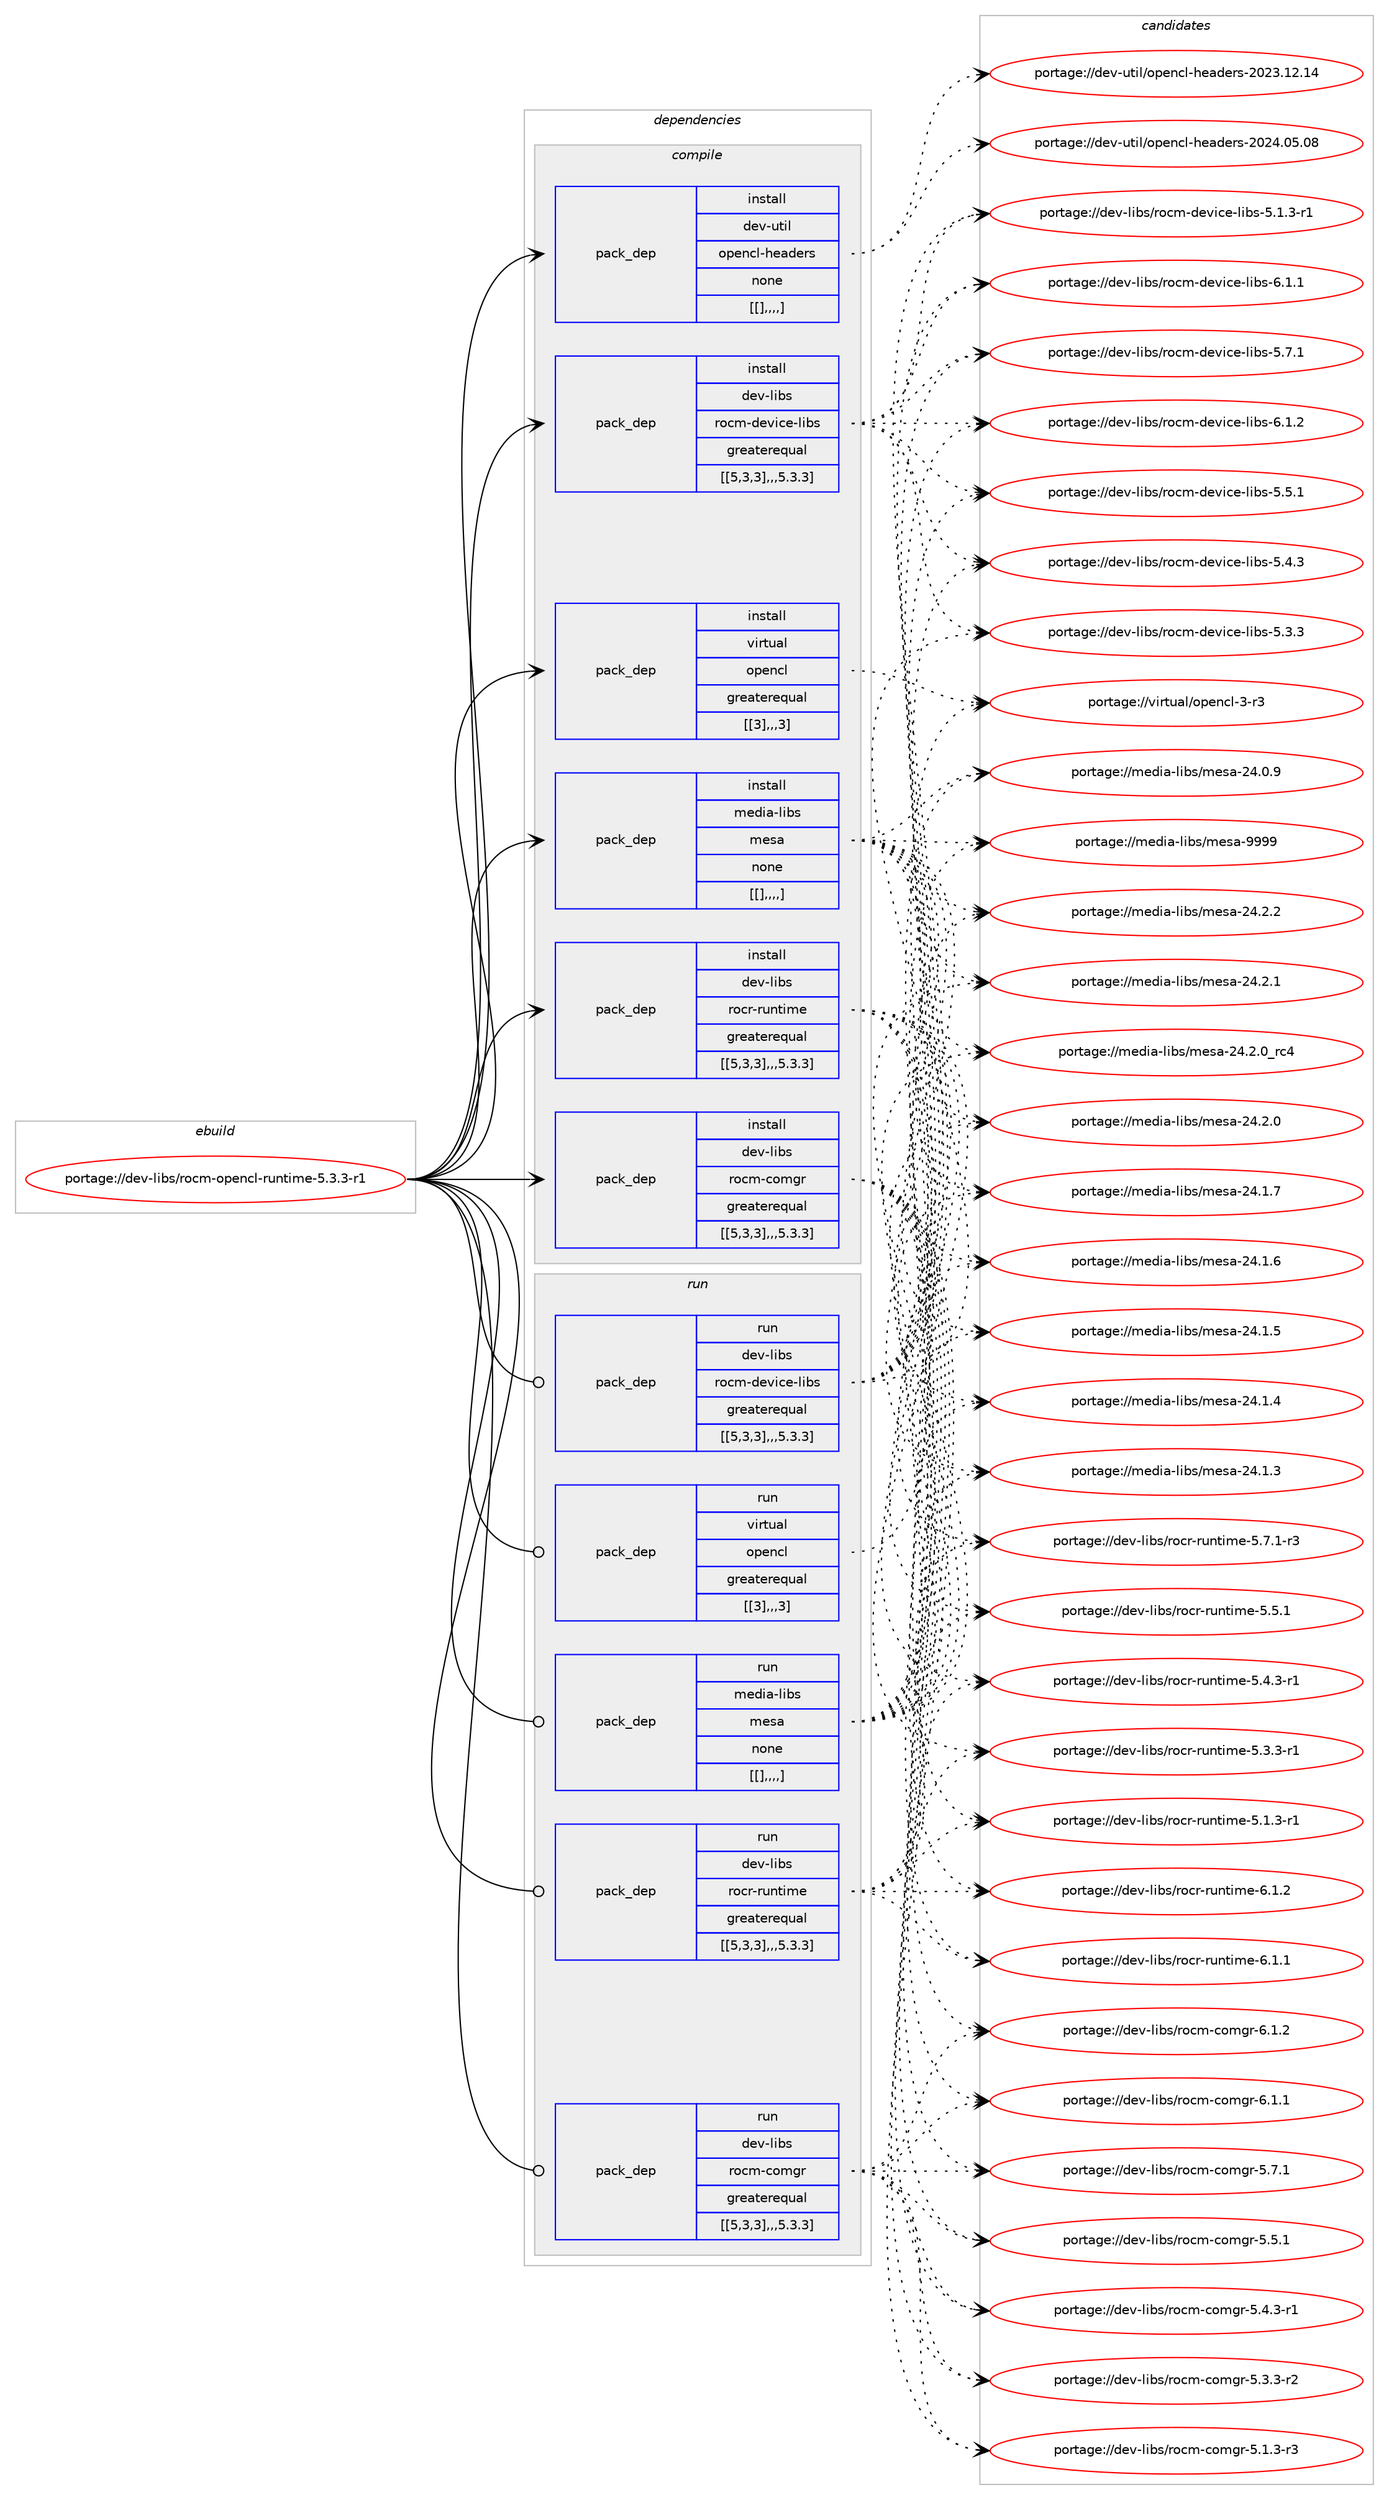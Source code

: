 digraph prolog {

# *************
# Graph options
# *************

newrank=true;
concentrate=true;
compound=true;
graph [rankdir=LR,fontname=Helvetica,fontsize=10,ranksep=1.5];#, ranksep=2.5, nodesep=0.2];
edge  [arrowhead=vee];
node  [fontname=Helvetica,fontsize=10];

# **********
# The ebuild
# **********

subgraph cluster_leftcol {
color=gray;
label=<<i>ebuild</i>>;
id [label="portage://dev-libs/rocm-opencl-runtime-5.3.3-r1", color=red, width=4, href="../dev-libs/rocm-opencl-runtime-5.3.3-r1.svg"];
}

# ****************
# The dependencies
# ****************

subgraph cluster_midcol {
color=gray;
label=<<i>dependencies</i>>;
subgraph cluster_compile {
fillcolor="#eeeeee";
style=filled;
label=<<i>compile</i>>;
subgraph pack85060 {
dependency114849 [label=<<TABLE BORDER="0" CELLBORDER="1" CELLSPACING="0" CELLPADDING="4" WIDTH="220"><TR><TD ROWSPAN="6" CELLPADDING="30">pack_dep</TD></TR><TR><TD WIDTH="110">install</TD></TR><TR><TD>dev-libs</TD></TR><TR><TD>rocm-comgr</TD></TR><TR><TD>greaterequal</TD></TR><TR><TD>[[5,3,3],,,5.3.3]</TD></TR></TABLE>>, shape=none, color=blue];
}
id:e -> dependency114849:w [weight=20,style="solid",arrowhead="vee"];
subgraph pack85061 {
dependency114850 [label=<<TABLE BORDER="0" CELLBORDER="1" CELLSPACING="0" CELLPADDING="4" WIDTH="220"><TR><TD ROWSPAN="6" CELLPADDING="30">pack_dep</TD></TR><TR><TD WIDTH="110">install</TD></TR><TR><TD>dev-libs</TD></TR><TR><TD>rocm-device-libs</TD></TR><TR><TD>greaterequal</TD></TR><TR><TD>[[5,3,3],,,5.3.3]</TD></TR></TABLE>>, shape=none, color=blue];
}
id:e -> dependency114850:w [weight=20,style="solid",arrowhead="vee"];
subgraph pack85062 {
dependency114851 [label=<<TABLE BORDER="0" CELLBORDER="1" CELLSPACING="0" CELLPADDING="4" WIDTH="220"><TR><TD ROWSPAN="6" CELLPADDING="30">pack_dep</TD></TR><TR><TD WIDTH="110">install</TD></TR><TR><TD>dev-libs</TD></TR><TR><TD>rocr-runtime</TD></TR><TR><TD>greaterequal</TD></TR><TR><TD>[[5,3,3],,,5.3.3]</TD></TR></TABLE>>, shape=none, color=blue];
}
id:e -> dependency114851:w [weight=20,style="solid",arrowhead="vee"];
subgraph pack85063 {
dependency114852 [label=<<TABLE BORDER="0" CELLBORDER="1" CELLSPACING="0" CELLPADDING="4" WIDTH="220"><TR><TD ROWSPAN="6" CELLPADDING="30">pack_dep</TD></TR><TR><TD WIDTH="110">install</TD></TR><TR><TD>dev-util</TD></TR><TR><TD>opencl-headers</TD></TR><TR><TD>none</TD></TR><TR><TD>[[],,,,]</TD></TR></TABLE>>, shape=none, color=blue];
}
id:e -> dependency114852:w [weight=20,style="solid",arrowhead="vee"];
subgraph pack85064 {
dependency114853 [label=<<TABLE BORDER="0" CELLBORDER="1" CELLSPACING="0" CELLPADDING="4" WIDTH="220"><TR><TD ROWSPAN="6" CELLPADDING="30">pack_dep</TD></TR><TR><TD WIDTH="110">install</TD></TR><TR><TD>media-libs</TD></TR><TR><TD>mesa</TD></TR><TR><TD>none</TD></TR><TR><TD>[[],,,,]</TD></TR></TABLE>>, shape=none, color=blue];
}
id:e -> dependency114853:w [weight=20,style="solid",arrowhead="vee"];
subgraph pack85065 {
dependency114854 [label=<<TABLE BORDER="0" CELLBORDER="1" CELLSPACING="0" CELLPADDING="4" WIDTH="220"><TR><TD ROWSPAN="6" CELLPADDING="30">pack_dep</TD></TR><TR><TD WIDTH="110">install</TD></TR><TR><TD>virtual</TD></TR><TR><TD>opencl</TD></TR><TR><TD>greaterequal</TD></TR><TR><TD>[[3],,,3]</TD></TR></TABLE>>, shape=none, color=blue];
}
id:e -> dependency114854:w [weight=20,style="solid",arrowhead="vee"];
}
subgraph cluster_compileandrun {
fillcolor="#eeeeee";
style=filled;
label=<<i>compile and run</i>>;
}
subgraph cluster_run {
fillcolor="#eeeeee";
style=filled;
label=<<i>run</i>>;
subgraph pack85066 {
dependency114855 [label=<<TABLE BORDER="0" CELLBORDER="1" CELLSPACING="0" CELLPADDING="4" WIDTH="220"><TR><TD ROWSPAN="6" CELLPADDING="30">pack_dep</TD></TR><TR><TD WIDTH="110">run</TD></TR><TR><TD>dev-libs</TD></TR><TR><TD>rocm-comgr</TD></TR><TR><TD>greaterequal</TD></TR><TR><TD>[[5,3,3],,,5.3.3]</TD></TR></TABLE>>, shape=none, color=blue];
}
id:e -> dependency114855:w [weight=20,style="solid",arrowhead="odot"];
subgraph pack85067 {
dependency114856 [label=<<TABLE BORDER="0" CELLBORDER="1" CELLSPACING="0" CELLPADDING="4" WIDTH="220"><TR><TD ROWSPAN="6" CELLPADDING="30">pack_dep</TD></TR><TR><TD WIDTH="110">run</TD></TR><TR><TD>dev-libs</TD></TR><TR><TD>rocm-device-libs</TD></TR><TR><TD>greaterequal</TD></TR><TR><TD>[[5,3,3],,,5.3.3]</TD></TR></TABLE>>, shape=none, color=blue];
}
id:e -> dependency114856:w [weight=20,style="solid",arrowhead="odot"];
subgraph pack85068 {
dependency114857 [label=<<TABLE BORDER="0" CELLBORDER="1" CELLSPACING="0" CELLPADDING="4" WIDTH="220"><TR><TD ROWSPAN="6" CELLPADDING="30">pack_dep</TD></TR><TR><TD WIDTH="110">run</TD></TR><TR><TD>dev-libs</TD></TR><TR><TD>rocr-runtime</TD></TR><TR><TD>greaterequal</TD></TR><TR><TD>[[5,3,3],,,5.3.3]</TD></TR></TABLE>>, shape=none, color=blue];
}
id:e -> dependency114857:w [weight=20,style="solid",arrowhead="odot"];
subgraph pack85069 {
dependency114858 [label=<<TABLE BORDER="0" CELLBORDER="1" CELLSPACING="0" CELLPADDING="4" WIDTH="220"><TR><TD ROWSPAN="6" CELLPADDING="30">pack_dep</TD></TR><TR><TD WIDTH="110">run</TD></TR><TR><TD>media-libs</TD></TR><TR><TD>mesa</TD></TR><TR><TD>none</TD></TR><TR><TD>[[],,,,]</TD></TR></TABLE>>, shape=none, color=blue];
}
id:e -> dependency114858:w [weight=20,style="solid",arrowhead="odot"];
subgraph pack85070 {
dependency114859 [label=<<TABLE BORDER="0" CELLBORDER="1" CELLSPACING="0" CELLPADDING="4" WIDTH="220"><TR><TD ROWSPAN="6" CELLPADDING="30">pack_dep</TD></TR><TR><TD WIDTH="110">run</TD></TR><TR><TD>virtual</TD></TR><TR><TD>opencl</TD></TR><TR><TD>greaterequal</TD></TR><TR><TD>[[3],,,3]</TD></TR></TABLE>>, shape=none, color=blue];
}
id:e -> dependency114859:w [weight=20,style="solid",arrowhead="odot"];
}
}

# **************
# The candidates
# **************

subgraph cluster_choices {
rank=same;
color=gray;
label=<<i>candidates</i>>;

subgraph choice85060 {
color=black;
nodesep=1;
choice100101118451081059811547114111991094599111109103114455446494650 [label="portage://dev-libs/rocm-comgr-6.1.2", color=red, width=4,href="../dev-libs/rocm-comgr-6.1.2.svg"];
choice100101118451081059811547114111991094599111109103114455446494649 [label="portage://dev-libs/rocm-comgr-6.1.1", color=red, width=4,href="../dev-libs/rocm-comgr-6.1.1.svg"];
choice100101118451081059811547114111991094599111109103114455346554649 [label="portage://dev-libs/rocm-comgr-5.7.1", color=red, width=4,href="../dev-libs/rocm-comgr-5.7.1.svg"];
choice100101118451081059811547114111991094599111109103114455346534649 [label="portage://dev-libs/rocm-comgr-5.5.1", color=red, width=4,href="../dev-libs/rocm-comgr-5.5.1.svg"];
choice1001011184510810598115471141119910945991111091031144553465246514511449 [label="portage://dev-libs/rocm-comgr-5.4.3-r1", color=red, width=4,href="../dev-libs/rocm-comgr-5.4.3-r1.svg"];
choice1001011184510810598115471141119910945991111091031144553465146514511450 [label="portage://dev-libs/rocm-comgr-5.3.3-r2", color=red, width=4,href="../dev-libs/rocm-comgr-5.3.3-r2.svg"];
choice1001011184510810598115471141119910945991111091031144553464946514511451 [label="portage://dev-libs/rocm-comgr-5.1.3-r3", color=red, width=4,href="../dev-libs/rocm-comgr-5.1.3-r3.svg"];
dependency114849:e -> choice100101118451081059811547114111991094599111109103114455446494650:w [style=dotted,weight="100"];
dependency114849:e -> choice100101118451081059811547114111991094599111109103114455446494649:w [style=dotted,weight="100"];
dependency114849:e -> choice100101118451081059811547114111991094599111109103114455346554649:w [style=dotted,weight="100"];
dependency114849:e -> choice100101118451081059811547114111991094599111109103114455346534649:w [style=dotted,weight="100"];
dependency114849:e -> choice1001011184510810598115471141119910945991111091031144553465246514511449:w [style=dotted,weight="100"];
dependency114849:e -> choice1001011184510810598115471141119910945991111091031144553465146514511450:w [style=dotted,weight="100"];
dependency114849:e -> choice1001011184510810598115471141119910945991111091031144553464946514511451:w [style=dotted,weight="100"];
}
subgraph choice85061 {
color=black;
nodesep=1;
choice1001011184510810598115471141119910945100101118105991014510810598115455446494650 [label="portage://dev-libs/rocm-device-libs-6.1.2", color=red, width=4,href="../dev-libs/rocm-device-libs-6.1.2.svg"];
choice1001011184510810598115471141119910945100101118105991014510810598115455446494649 [label="portage://dev-libs/rocm-device-libs-6.1.1", color=red, width=4,href="../dev-libs/rocm-device-libs-6.1.1.svg"];
choice1001011184510810598115471141119910945100101118105991014510810598115455346554649 [label="portage://dev-libs/rocm-device-libs-5.7.1", color=red, width=4,href="../dev-libs/rocm-device-libs-5.7.1.svg"];
choice1001011184510810598115471141119910945100101118105991014510810598115455346534649 [label="portage://dev-libs/rocm-device-libs-5.5.1", color=red, width=4,href="../dev-libs/rocm-device-libs-5.5.1.svg"];
choice1001011184510810598115471141119910945100101118105991014510810598115455346524651 [label="portage://dev-libs/rocm-device-libs-5.4.3", color=red, width=4,href="../dev-libs/rocm-device-libs-5.4.3.svg"];
choice1001011184510810598115471141119910945100101118105991014510810598115455346514651 [label="portage://dev-libs/rocm-device-libs-5.3.3", color=red, width=4,href="../dev-libs/rocm-device-libs-5.3.3.svg"];
choice10010111845108105981154711411199109451001011181059910145108105981154553464946514511449 [label="portage://dev-libs/rocm-device-libs-5.1.3-r1", color=red, width=4,href="../dev-libs/rocm-device-libs-5.1.3-r1.svg"];
dependency114850:e -> choice1001011184510810598115471141119910945100101118105991014510810598115455446494650:w [style=dotted,weight="100"];
dependency114850:e -> choice1001011184510810598115471141119910945100101118105991014510810598115455446494649:w [style=dotted,weight="100"];
dependency114850:e -> choice1001011184510810598115471141119910945100101118105991014510810598115455346554649:w [style=dotted,weight="100"];
dependency114850:e -> choice1001011184510810598115471141119910945100101118105991014510810598115455346534649:w [style=dotted,weight="100"];
dependency114850:e -> choice1001011184510810598115471141119910945100101118105991014510810598115455346524651:w [style=dotted,weight="100"];
dependency114850:e -> choice1001011184510810598115471141119910945100101118105991014510810598115455346514651:w [style=dotted,weight="100"];
dependency114850:e -> choice10010111845108105981154711411199109451001011181059910145108105981154553464946514511449:w [style=dotted,weight="100"];
}
subgraph choice85062 {
color=black;
nodesep=1;
choice1001011184510810598115471141119911445114117110116105109101455446494650 [label="portage://dev-libs/rocr-runtime-6.1.2", color=red, width=4,href="../dev-libs/rocr-runtime-6.1.2.svg"];
choice1001011184510810598115471141119911445114117110116105109101455446494649 [label="portage://dev-libs/rocr-runtime-6.1.1", color=red, width=4,href="../dev-libs/rocr-runtime-6.1.1.svg"];
choice10010111845108105981154711411199114451141171101161051091014553465546494511451 [label="portage://dev-libs/rocr-runtime-5.7.1-r3", color=red, width=4,href="../dev-libs/rocr-runtime-5.7.1-r3.svg"];
choice1001011184510810598115471141119911445114117110116105109101455346534649 [label="portage://dev-libs/rocr-runtime-5.5.1", color=red, width=4,href="../dev-libs/rocr-runtime-5.5.1.svg"];
choice10010111845108105981154711411199114451141171101161051091014553465246514511449 [label="portage://dev-libs/rocr-runtime-5.4.3-r1", color=red, width=4,href="../dev-libs/rocr-runtime-5.4.3-r1.svg"];
choice10010111845108105981154711411199114451141171101161051091014553465146514511449 [label="portage://dev-libs/rocr-runtime-5.3.3-r1", color=red, width=4,href="../dev-libs/rocr-runtime-5.3.3-r1.svg"];
choice10010111845108105981154711411199114451141171101161051091014553464946514511449 [label="portage://dev-libs/rocr-runtime-5.1.3-r1", color=red, width=4,href="../dev-libs/rocr-runtime-5.1.3-r1.svg"];
dependency114851:e -> choice1001011184510810598115471141119911445114117110116105109101455446494650:w [style=dotted,weight="100"];
dependency114851:e -> choice1001011184510810598115471141119911445114117110116105109101455446494649:w [style=dotted,weight="100"];
dependency114851:e -> choice10010111845108105981154711411199114451141171101161051091014553465546494511451:w [style=dotted,weight="100"];
dependency114851:e -> choice1001011184510810598115471141119911445114117110116105109101455346534649:w [style=dotted,weight="100"];
dependency114851:e -> choice10010111845108105981154711411199114451141171101161051091014553465246514511449:w [style=dotted,weight="100"];
dependency114851:e -> choice10010111845108105981154711411199114451141171101161051091014553465146514511449:w [style=dotted,weight="100"];
dependency114851:e -> choice10010111845108105981154711411199114451141171101161051091014553464946514511449:w [style=dotted,weight="100"];
}
subgraph choice85063 {
color=black;
nodesep=1;
choice10010111845117116105108471111121011109910845104101971001011141154550485052464853464856 [label="portage://dev-util/opencl-headers-2024.05.08", color=red, width=4,href="../dev-util/opencl-headers-2024.05.08.svg"];
choice10010111845117116105108471111121011109910845104101971001011141154550485051464950464952 [label="portage://dev-util/opencl-headers-2023.12.14", color=red, width=4,href="../dev-util/opencl-headers-2023.12.14.svg"];
dependency114852:e -> choice10010111845117116105108471111121011109910845104101971001011141154550485052464853464856:w [style=dotted,weight="100"];
dependency114852:e -> choice10010111845117116105108471111121011109910845104101971001011141154550485051464950464952:w [style=dotted,weight="100"];
}
subgraph choice85064 {
color=black;
nodesep=1;
choice10910110010597451081059811547109101115974557575757 [label="portage://media-libs/mesa-9999", color=red, width=4,href="../media-libs/mesa-9999.svg"];
choice109101100105974510810598115471091011159745505246504650 [label="portage://media-libs/mesa-24.2.2", color=red, width=4,href="../media-libs/mesa-24.2.2.svg"];
choice109101100105974510810598115471091011159745505246504649 [label="portage://media-libs/mesa-24.2.1", color=red, width=4,href="../media-libs/mesa-24.2.1.svg"];
choice109101100105974510810598115471091011159745505246504648951149952 [label="portage://media-libs/mesa-24.2.0_rc4", color=red, width=4,href="../media-libs/mesa-24.2.0_rc4.svg"];
choice109101100105974510810598115471091011159745505246504648 [label="portage://media-libs/mesa-24.2.0", color=red, width=4,href="../media-libs/mesa-24.2.0.svg"];
choice109101100105974510810598115471091011159745505246494655 [label="portage://media-libs/mesa-24.1.7", color=red, width=4,href="../media-libs/mesa-24.1.7.svg"];
choice109101100105974510810598115471091011159745505246494654 [label="portage://media-libs/mesa-24.1.6", color=red, width=4,href="../media-libs/mesa-24.1.6.svg"];
choice109101100105974510810598115471091011159745505246494653 [label="portage://media-libs/mesa-24.1.5", color=red, width=4,href="../media-libs/mesa-24.1.5.svg"];
choice109101100105974510810598115471091011159745505246494652 [label="portage://media-libs/mesa-24.1.4", color=red, width=4,href="../media-libs/mesa-24.1.4.svg"];
choice109101100105974510810598115471091011159745505246494651 [label="portage://media-libs/mesa-24.1.3", color=red, width=4,href="../media-libs/mesa-24.1.3.svg"];
choice109101100105974510810598115471091011159745505246484657 [label="portage://media-libs/mesa-24.0.9", color=red, width=4,href="../media-libs/mesa-24.0.9.svg"];
dependency114853:e -> choice10910110010597451081059811547109101115974557575757:w [style=dotted,weight="100"];
dependency114853:e -> choice109101100105974510810598115471091011159745505246504650:w [style=dotted,weight="100"];
dependency114853:e -> choice109101100105974510810598115471091011159745505246504649:w [style=dotted,weight="100"];
dependency114853:e -> choice109101100105974510810598115471091011159745505246504648951149952:w [style=dotted,weight="100"];
dependency114853:e -> choice109101100105974510810598115471091011159745505246504648:w [style=dotted,weight="100"];
dependency114853:e -> choice109101100105974510810598115471091011159745505246494655:w [style=dotted,weight="100"];
dependency114853:e -> choice109101100105974510810598115471091011159745505246494654:w [style=dotted,weight="100"];
dependency114853:e -> choice109101100105974510810598115471091011159745505246494653:w [style=dotted,weight="100"];
dependency114853:e -> choice109101100105974510810598115471091011159745505246494652:w [style=dotted,weight="100"];
dependency114853:e -> choice109101100105974510810598115471091011159745505246494651:w [style=dotted,weight="100"];
dependency114853:e -> choice109101100105974510810598115471091011159745505246484657:w [style=dotted,weight="100"];
}
subgraph choice85065 {
color=black;
nodesep=1;
choice11810511411611797108471111121011109910845514511451 [label="portage://virtual/opencl-3-r3", color=red, width=4,href="../virtual/opencl-3-r3.svg"];
dependency114854:e -> choice11810511411611797108471111121011109910845514511451:w [style=dotted,weight="100"];
}
subgraph choice85066 {
color=black;
nodesep=1;
choice100101118451081059811547114111991094599111109103114455446494650 [label="portage://dev-libs/rocm-comgr-6.1.2", color=red, width=4,href="../dev-libs/rocm-comgr-6.1.2.svg"];
choice100101118451081059811547114111991094599111109103114455446494649 [label="portage://dev-libs/rocm-comgr-6.1.1", color=red, width=4,href="../dev-libs/rocm-comgr-6.1.1.svg"];
choice100101118451081059811547114111991094599111109103114455346554649 [label="portage://dev-libs/rocm-comgr-5.7.1", color=red, width=4,href="../dev-libs/rocm-comgr-5.7.1.svg"];
choice100101118451081059811547114111991094599111109103114455346534649 [label="portage://dev-libs/rocm-comgr-5.5.1", color=red, width=4,href="../dev-libs/rocm-comgr-5.5.1.svg"];
choice1001011184510810598115471141119910945991111091031144553465246514511449 [label="portage://dev-libs/rocm-comgr-5.4.3-r1", color=red, width=4,href="../dev-libs/rocm-comgr-5.4.3-r1.svg"];
choice1001011184510810598115471141119910945991111091031144553465146514511450 [label="portage://dev-libs/rocm-comgr-5.3.3-r2", color=red, width=4,href="../dev-libs/rocm-comgr-5.3.3-r2.svg"];
choice1001011184510810598115471141119910945991111091031144553464946514511451 [label="portage://dev-libs/rocm-comgr-5.1.3-r3", color=red, width=4,href="../dev-libs/rocm-comgr-5.1.3-r3.svg"];
dependency114855:e -> choice100101118451081059811547114111991094599111109103114455446494650:w [style=dotted,weight="100"];
dependency114855:e -> choice100101118451081059811547114111991094599111109103114455446494649:w [style=dotted,weight="100"];
dependency114855:e -> choice100101118451081059811547114111991094599111109103114455346554649:w [style=dotted,weight="100"];
dependency114855:e -> choice100101118451081059811547114111991094599111109103114455346534649:w [style=dotted,weight="100"];
dependency114855:e -> choice1001011184510810598115471141119910945991111091031144553465246514511449:w [style=dotted,weight="100"];
dependency114855:e -> choice1001011184510810598115471141119910945991111091031144553465146514511450:w [style=dotted,weight="100"];
dependency114855:e -> choice1001011184510810598115471141119910945991111091031144553464946514511451:w [style=dotted,weight="100"];
}
subgraph choice85067 {
color=black;
nodesep=1;
choice1001011184510810598115471141119910945100101118105991014510810598115455446494650 [label="portage://dev-libs/rocm-device-libs-6.1.2", color=red, width=4,href="../dev-libs/rocm-device-libs-6.1.2.svg"];
choice1001011184510810598115471141119910945100101118105991014510810598115455446494649 [label="portage://dev-libs/rocm-device-libs-6.1.1", color=red, width=4,href="../dev-libs/rocm-device-libs-6.1.1.svg"];
choice1001011184510810598115471141119910945100101118105991014510810598115455346554649 [label="portage://dev-libs/rocm-device-libs-5.7.1", color=red, width=4,href="../dev-libs/rocm-device-libs-5.7.1.svg"];
choice1001011184510810598115471141119910945100101118105991014510810598115455346534649 [label="portage://dev-libs/rocm-device-libs-5.5.1", color=red, width=4,href="../dev-libs/rocm-device-libs-5.5.1.svg"];
choice1001011184510810598115471141119910945100101118105991014510810598115455346524651 [label="portage://dev-libs/rocm-device-libs-5.4.3", color=red, width=4,href="../dev-libs/rocm-device-libs-5.4.3.svg"];
choice1001011184510810598115471141119910945100101118105991014510810598115455346514651 [label="portage://dev-libs/rocm-device-libs-5.3.3", color=red, width=4,href="../dev-libs/rocm-device-libs-5.3.3.svg"];
choice10010111845108105981154711411199109451001011181059910145108105981154553464946514511449 [label="portage://dev-libs/rocm-device-libs-5.1.3-r1", color=red, width=4,href="../dev-libs/rocm-device-libs-5.1.3-r1.svg"];
dependency114856:e -> choice1001011184510810598115471141119910945100101118105991014510810598115455446494650:w [style=dotted,weight="100"];
dependency114856:e -> choice1001011184510810598115471141119910945100101118105991014510810598115455446494649:w [style=dotted,weight="100"];
dependency114856:e -> choice1001011184510810598115471141119910945100101118105991014510810598115455346554649:w [style=dotted,weight="100"];
dependency114856:e -> choice1001011184510810598115471141119910945100101118105991014510810598115455346534649:w [style=dotted,weight="100"];
dependency114856:e -> choice1001011184510810598115471141119910945100101118105991014510810598115455346524651:w [style=dotted,weight="100"];
dependency114856:e -> choice1001011184510810598115471141119910945100101118105991014510810598115455346514651:w [style=dotted,weight="100"];
dependency114856:e -> choice10010111845108105981154711411199109451001011181059910145108105981154553464946514511449:w [style=dotted,weight="100"];
}
subgraph choice85068 {
color=black;
nodesep=1;
choice1001011184510810598115471141119911445114117110116105109101455446494650 [label="portage://dev-libs/rocr-runtime-6.1.2", color=red, width=4,href="../dev-libs/rocr-runtime-6.1.2.svg"];
choice1001011184510810598115471141119911445114117110116105109101455446494649 [label="portage://dev-libs/rocr-runtime-6.1.1", color=red, width=4,href="../dev-libs/rocr-runtime-6.1.1.svg"];
choice10010111845108105981154711411199114451141171101161051091014553465546494511451 [label="portage://dev-libs/rocr-runtime-5.7.1-r3", color=red, width=4,href="../dev-libs/rocr-runtime-5.7.1-r3.svg"];
choice1001011184510810598115471141119911445114117110116105109101455346534649 [label="portage://dev-libs/rocr-runtime-5.5.1", color=red, width=4,href="../dev-libs/rocr-runtime-5.5.1.svg"];
choice10010111845108105981154711411199114451141171101161051091014553465246514511449 [label="portage://dev-libs/rocr-runtime-5.4.3-r1", color=red, width=4,href="../dev-libs/rocr-runtime-5.4.3-r1.svg"];
choice10010111845108105981154711411199114451141171101161051091014553465146514511449 [label="portage://dev-libs/rocr-runtime-5.3.3-r1", color=red, width=4,href="../dev-libs/rocr-runtime-5.3.3-r1.svg"];
choice10010111845108105981154711411199114451141171101161051091014553464946514511449 [label="portage://dev-libs/rocr-runtime-5.1.3-r1", color=red, width=4,href="../dev-libs/rocr-runtime-5.1.3-r1.svg"];
dependency114857:e -> choice1001011184510810598115471141119911445114117110116105109101455446494650:w [style=dotted,weight="100"];
dependency114857:e -> choice1001011184510810598115471141119911445114117110116105109101455446494649:w [style=dotted,weight="100"];
dependency114857:e -> choice10010111845108105981154711411199114451141171101161051091014553465546494511451:w [style=dotted,weight="100"];
dependency114857:e -> choice1001011184510810598115471141119911445114117110116105109101455346534649:w [style=dotted,weight="100"];
dependency114857:e -> choice10010111845108105981154711411199114451141171101161051091014553465246514511449:w [style=dotted,weight="100"];
dependency114857:e -> choice10010111845108105981154711411199114451141171101161051091014553465146514511449:w [style=dotted,weight="100"];
dependency114857:e -> choice10010111845108105981154711411199114451141171101161051091014553464946514511449:w [style=dotted,weight="100"];
}
subgraph choice85069 {
color=black;
nodesep=1;
choice10910110010597451081059811547109101115974557575757 [label="portage://media-libs/mesa-9999", color=red, width=4,href="../media-libs/mesa-9999.svg"];
choice109101100105974510810598115471091011159745505246504650 [label="portage://media-libs/mesa-24.2.2", color=red, width=4,href="../media-libs/mesa-24.2.2.svg"];
choice109101100105974510810598115471091011159745505246504649 [label="portage://media-libs/mesa-24.2.1", color=red, width=4,href="../media-libs/mesa-24.2.1.svg"];
choice109101100105974510810598115471091011159745505246504648951149952 [label="portage://media-libs/mesa-24.2.0_rc4", color=red, width=4,href="../media-libs/mesa-24.2.0_rc4.svg"];
choice109101100105974510810598115471091011159745505246504648 [label="portage://media-libs/mesa-24.2.0", color=red, width=4,href="../media-libs/mesa-24.2.0.svg"];
choice109101100105974510810598115471091011159745505246494655 [label="portage://media-libs/mesa-24.1.7", color=red, width=4,href="../media-libs/mesa-24.1.7.svg"];
choice109101100105974510810598115471091011159745505246494654 [label="portage://media-libs/mesa-24.1.6", color=red, width=4,href="../media-libs/mesa-24.1.6.svg"];
choice109101100105974510810598115471091011159745505246494653 [label="portage://media-libs/mesa-24.1.5", color=red, width=4,href="../media-libs/mesa-24.1.5.svg"];
choice109101100105974510810598115471091011159745505246494652 [label="portage://media-libs/mesa-24.1.4", color=red, width=4,href="../media-libs/mesa-24.1.4.svg"];
choice109101100105974510810598115471091011159745505246494651 [label="portage://media-libs/mesa-24.1.3", color=red, width=4,href="../media-libs/mesa-24.1.3.svg"];
choice109101100105974510810598115471091011159745505246484657 [label="portage://media-libs/mesa-24.0.9", color=red, width=4,href="../media-libs/mesa-24.0.9.svg"];
dependency114858:e -> choice10910110010597451081059811547109101115974557575757:w [style=dotted,weight="100"];
dependency114858:e -> choice109101100105974510810598115471091011159745505246504650:w [style=dotted,weight="100"];
dependency114858:e -> choice109101100105974510810598115471091011159745505246504649:w [style=dotted,weight="100"];
dependency114858:e -> choice109101100105974510810598115471091011159745505246504648951149952:w [style=dotted,weight="100"];
dependency114858:e -> choice109101100105974510810598115471091011159745505246504648:w [style=dotted,weight="100"];
dependency114858:e -> choice109101100105974510810598115471091011159745505246494655:w [style=dotted,weight="100"];
dependency114858:e -> choice109101100105974510810598115471091011159745505246494654:w [style=dotted,weight="100"];
dependency114858:e -> choice109101100105974510810598115471091011159745505246494653:w [style=dotted,weight="100"];
dependency114858:e -> choice109101100105974510810598115471091011159745505246494652:w [style=dotted,weight="100"];
dependency114858:e -> choice109101100105974510810598115471091011159745505246494651:w [style=dotted,weight="100"];
dependency114858:e -> choice109101100105974510810598115471091011159745505246484657:w [style=dotted,weight="100"];
}
subgraph choice85070 {
color=black;
nodesep=1;
choice11810511411611797108471111121011109910845514511451 [label="portage://virtual/opencl-3-r3", color=red, width=4,href="../virtual/opencl-3-r3.svg"];
dependency114859:e -> choice11810511411611797108471111121011109910845514511451:w [style=dotted,weight="100"];
}
}

}
